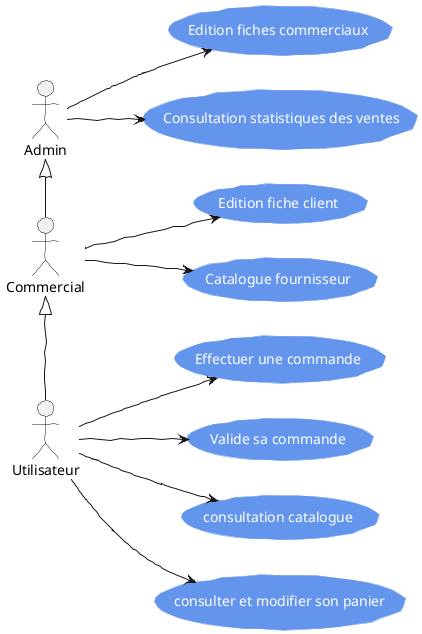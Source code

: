 @startuml cas utilisation
skinparam backgroundcolor transparent
skinparam handwritten true
skinparam usecase {
  BackgroundColor cornflowerblue
  bordercolor cornflowerblue
  fontColor white
}
left to right direction
actor Utilisateur as U 
actor Admin as A
actor Commercial as C
U-->(consultation catalogue)
U-->(consulter et modifier son panier)
U-->(Effectuer une commande)
U-->(Valide sa commande)
C<|-U
C-->(Edition fiche client)
C-->(Catalogue fournisseur)
A<|-C
A-->(Edition fiches commerciaux)
A-->(Consultation statistiques des ventes)
@enduml